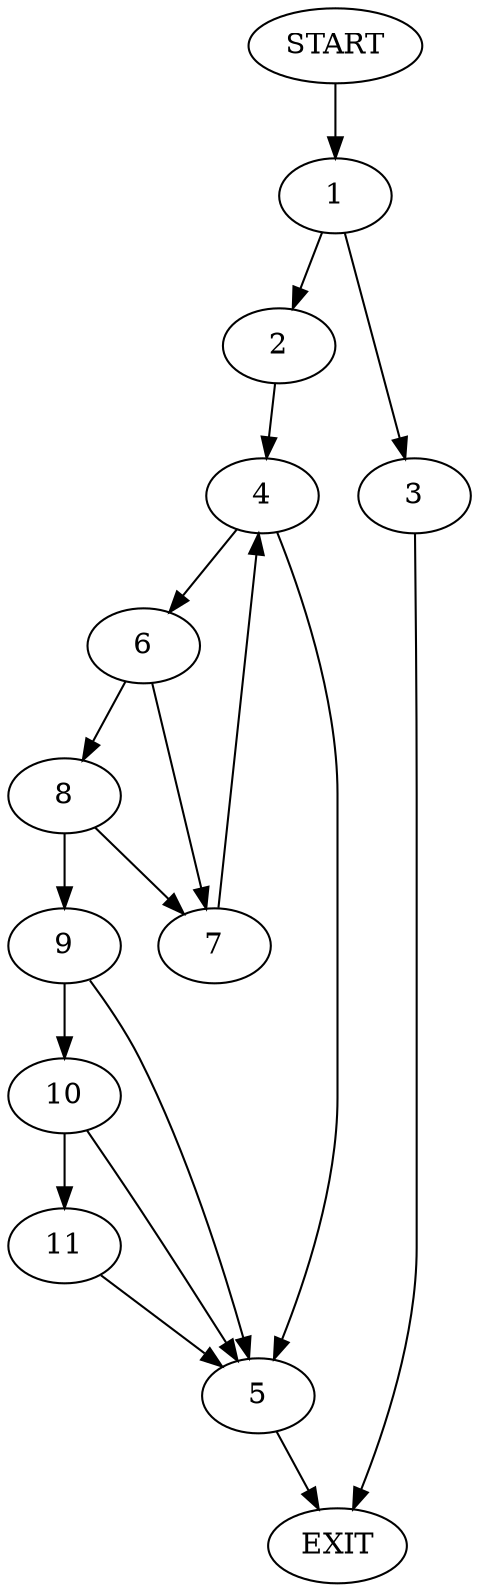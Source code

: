 digraph {
0 [label="START"]
12 [label="EXIT"]
0 -> 1
1 -> 2
1 -> 3
3 -> 12
2 -> 4
4 -> 5
4 -> 6
5 -> 12
6 -> 7
6 -> 8
7 -> 4
8 -> 7
8 -> 9
9 -> 10
9 -> 5
10 -> 11
10 -> 5
11 -> 5
}
